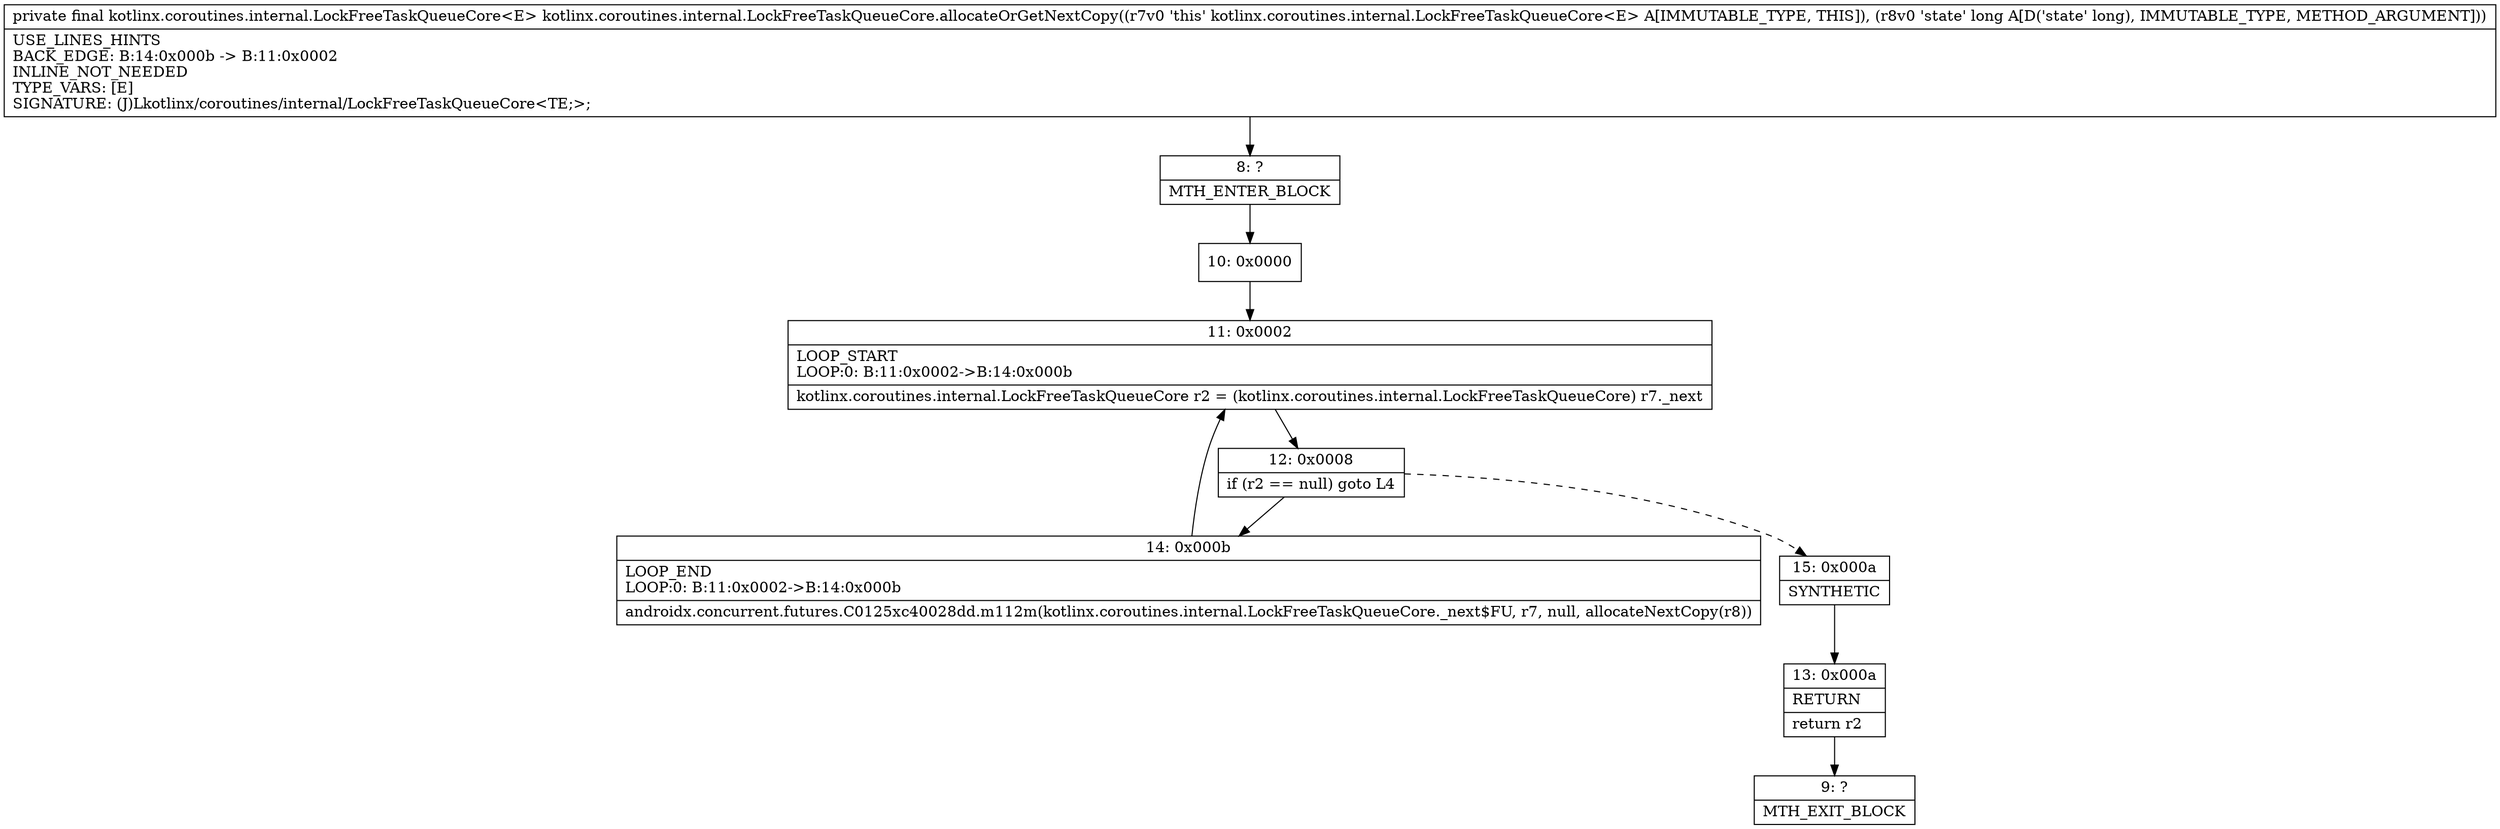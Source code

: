 digraph "CFG forkotlinx.coroutines.internal.LockFreeTaskQueueCore.allocateOrGetNextCopy(J)Lkotlinx\/coroutines\/internal\/LockFreeTaskQueueCore;" {
Node_8 [shape=record,label="{8\:\ ?|MTH_ENTER_BLOCK\l}"];
Node_10 [shape=record,label="{10\:\ 0x0000}"];
Node_11 [shape=record,label="{11\:\ 0x0002|LOOP_START\lLOOP:0: B:11:0x0002\-\>B:14:0x000b\l|kotlinx.coroutines.internal.LockFreeTaskQueueCore r2 = (kotlinx.coroutines.internal.LockFreeTaskQueueCore) r7._next\l}"];
Node_12 [shape=record,label="{12\:\ 0x0008|if (r2 == null) goto L4\l}"];
Node_14 [shape=record,label="{14\:\ 0x000b|LOOP_END\lLOOP:0: B:11:0x0002\-\>B:14:0x000b\l|androidx.concurrent.futures.C0125xc40028dd.m112m(kotlinx.coroutines.internal.LockFreeTaskQueueCore._next$FU, r7, null, allocateNextCopy(r8))\l}"];
Node_15 [shape=record,label="{15\:\ 0x000a|SYNTHETIC\l}"];
Node_13 [shape=record,label="{13\:\ 0x000a|RETURN\l|return r2\l}"];
Node_9 [shape=record,label="{9\:\ ?|MTH_EXIT_BLOCK\l}"];
MethodNode[shape=record,label="{private final kotlinx.coroutines.internal.LockFreeTaskQueueCore\<E\> kotlinx.coroutines.internal.LockFreeTaskQueueCore.allocateOrGetNextCopy((r7v0 'this' kotlinx.coroutines.internal.LockFreeTaskQueueCore\<E\> A[IMMUTABLE_TYPE, THIS]), (r8v0 'state' long A[D('state' long), IMMUTABLE_TYPE, METHOD_ARGUMENT]))  | USE_LINES_HINTS\lBACK_EDGE: B:14:0x000b \-\> B:11:0x0002\lINLINE_NOT_NEEDED\lTYPE_VARS: [E]\lSIGNATURE: (J)Lkotlinx\/coroutines\/internal\/LockFreeTaskQueueCore\<TE;\>;\l}"];
MethodNode -> Node_8;Node_8 -> Node_10;
Node_10 -> Node_11;
Node_11 -> Node_12;
Node_12 -> Node_14;
Node_12 -> Node_15[style=dashed];
Node_14 -> Node_11;
Node_15 -> Node_13;
Node_13 -> Node_9;
}

